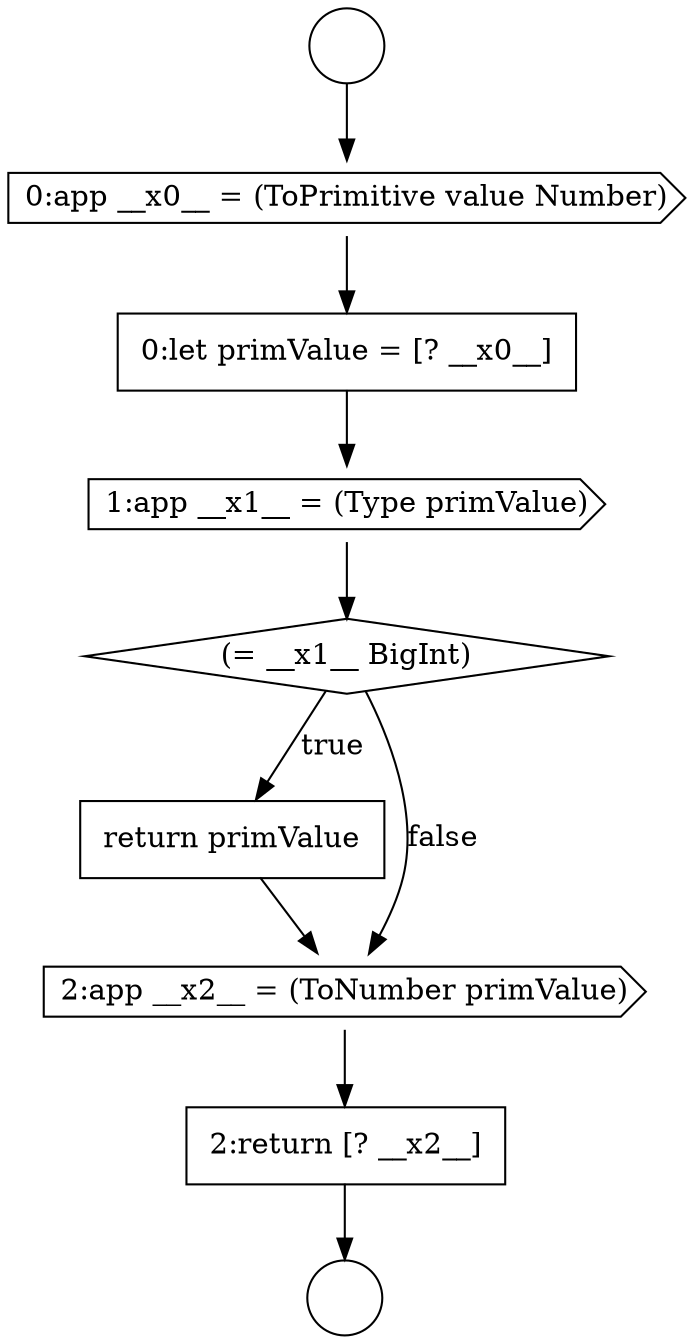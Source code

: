 digraph {
  node565 [shape=none, margin=0, label=<<font color="black">
    <table border="0" cellborder="1" cellspacing="0" cellpadding="10">
      <tr><td align="left">return primValue</td></tr>
    </table>
  </font>> color="black" fillcolor="white" style=filled]
  node559 [shape=circle label=" " color="black" fillcolor="white" style=filled]
  node561 [shape=cds, label=<<font color="black">0:app __x0__ = (ToPrimitive value Number)</font>> color="black" fillcolor="white" style=filled]
  node566 [shape=cds, label=<<font color="black">2:app __x2__ = (ToNumber primValue)</font>> color="black" fillcolor="white" style=filled]
  node562 [shape=none, margin=0, label=<<font color="black">
    <table border="0" cellborder="1" cellspacing="0" cellpadding="10">
      <tr><td align="left">0:let primValue = [? __x0__]</td></tr>
    </table>
  </font>> color="black" fillcolor="white" style=filled]
  node567 [shape=none, margin=0, label=<<font color="black">
    <table border="0" cellborder="1" cellspacing="0" cellpadding="10">
      <tr><td align="left">2:return [? __x2__]</td></tr>
    </table>
  </font>> color="black" fillcolor="white" style=filled]
  node563 [shape=cds, label=<<font color="black">1:app __x1__ = (Type primValue)</font>> color="black" fillcolor="white" style=filled]
  node564 [shape=diamond, label=<<font color="black">(= __x1__ BigInt)</font>> color="black" fillcolor="white" style=filled]
  node560 [shape=circle label=" " color="black" fillcolor="white" style=filled]
  node566 -> node567 [ color="black"]
  node564 -> node565 [label=<<font color="black">true</font>> color="black"]
  node564 -> node566 [label=<<font color="black">false</font>> color="black"]
  node562 -> node563 [ color="black"]
  node567 -> node560 [ color="black"]
  node559 -> node561 [ color="black"]
  node565 -> node566 [ color="black"]
  node561 -> node562 [ color="black"]
  node563 -> node564 [ color="black"]
}
